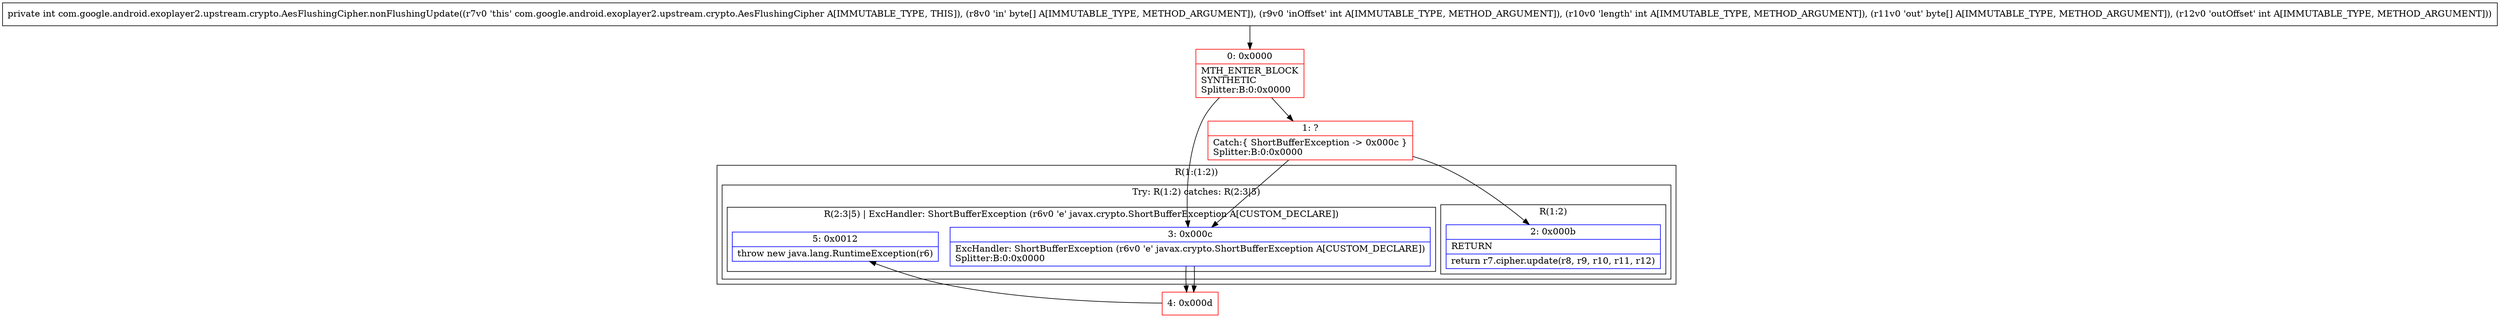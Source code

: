 digraph "CFG forcom.google.android.exoplayer2.upstream.crypto.AesFlushingCipher.nonFlushingUpdate([BII[BI)I" {
subgraph cluster_Region_1264191821 {
label = "R(1:(1:2))";
node [shape=record,color=blue];
subgraph cluster_TryCatchRegion_1698751713 {
label = "Try: R(1:2) catches: R(2:3|5)";
node [shape=record,color=blue];
subgraph cluster_Region_515413663 {
label = "R(1:2)";
node [shape=record,color=blue];
Node_2 [shape=record,label="{2\:\ 0x000b|RETURN\l|return r7.cipher.update(r8, r9, r10, r11, r12)\l}"];
}
subgraph cluster_Region_1284403890 {
label = "R(2:3|5) | ExcHandler: ShortBufferException (r6v0 'e' javax.crypto.ShortBufferException A[CUSTOM_DECLARE])\l";
node [shape=record,color=blue];
Node_3 [shape=record,label="{3\:\ 0x000c|ExcHandler: ShortBufferException (r6v0 'e' javax.crypto.ShortBufferException A[CUSTOM_DECLARE])\lSplitter:B:0:0x0000\l}"];
Node_5 [shape=record,label="{5\:\ 0x0012|throw new java.lang.RuntimeException(r6)\l}"];
}
}
}
subgraph cluster_Region_1284403890 {
label = "R(2:3|5) | ExcHandler: ShortBufferException (r6v0 'e' javax.crypto.ShortBufferException A[CUSTOM_DECLARE])\l";
node [shape=record,color=blue];
Node_3 [shape=record,label="{3\:\ 0x000c|ExcHandler: ShortBufferException (r6v0 'e' javax.crypto.ShortBufferException A[CUSTOM_DECLARE])\lSplitter:B:0:0x0000\l}"];
Node_5 [shape=record,label="{5\:\ 0x0012|throw new java.lang.RuntimeException(r6)\l}"];
}
Node_0 [shape=record,color=red,label="{0\:\ 0x0000|MTH_ENTER_BLOCK\lSYNTHETIC\lSplitter:B:0:0x0000\l}"];
Node_1 [shape=record,color=red,label="{1\:\ ?|Catch:\{ ShortBufferException \-\> 0x000c \}\lSplitter:B:0:0x0000\l}"];
Node_4 [shape=record,color=red,label="{4\:\ 0x000d}"];
MethodNode[shape=record,label="{private int com.google.android.exoplayer2.upstream.crypto.AesFlushingCipher.nonFlushingUpdate((r7v0 'this' com.google.android.exoplayer2.upstream.crypto.AesFlushingCipher A[IMMUTABLE_TYPE, THIS]), (r8v0 'in' byte[] A[IMMUTABLE_TYPE, METHOD_ARGUMENT]), (r9v0 'inOffset' int A[IMMUTABLE_TYPE, METHOD_ARGUMENT]), (r10v0 'length' int A[IMMUTABLE_TYPE, METHOD_ARGUMENT]), (r11v0 'out' byte[] A[IMMUTABLE_TYPE, METHOD_ARGUMENT]), (r12v0 'outOffset' int A[IMMUTABLE_TYPE, METHOD_ARGUMENT])) }"];
MethodNode -> Node_0;
Node_3 -> Node_4;
Node_3 -> Node_4;
Node_0 -> Node_1;
Node_0 -> Node_3;
Node_1 -> Node_3;
Node_1 -> Node_2;
Node_4 -> Node_5;
}


